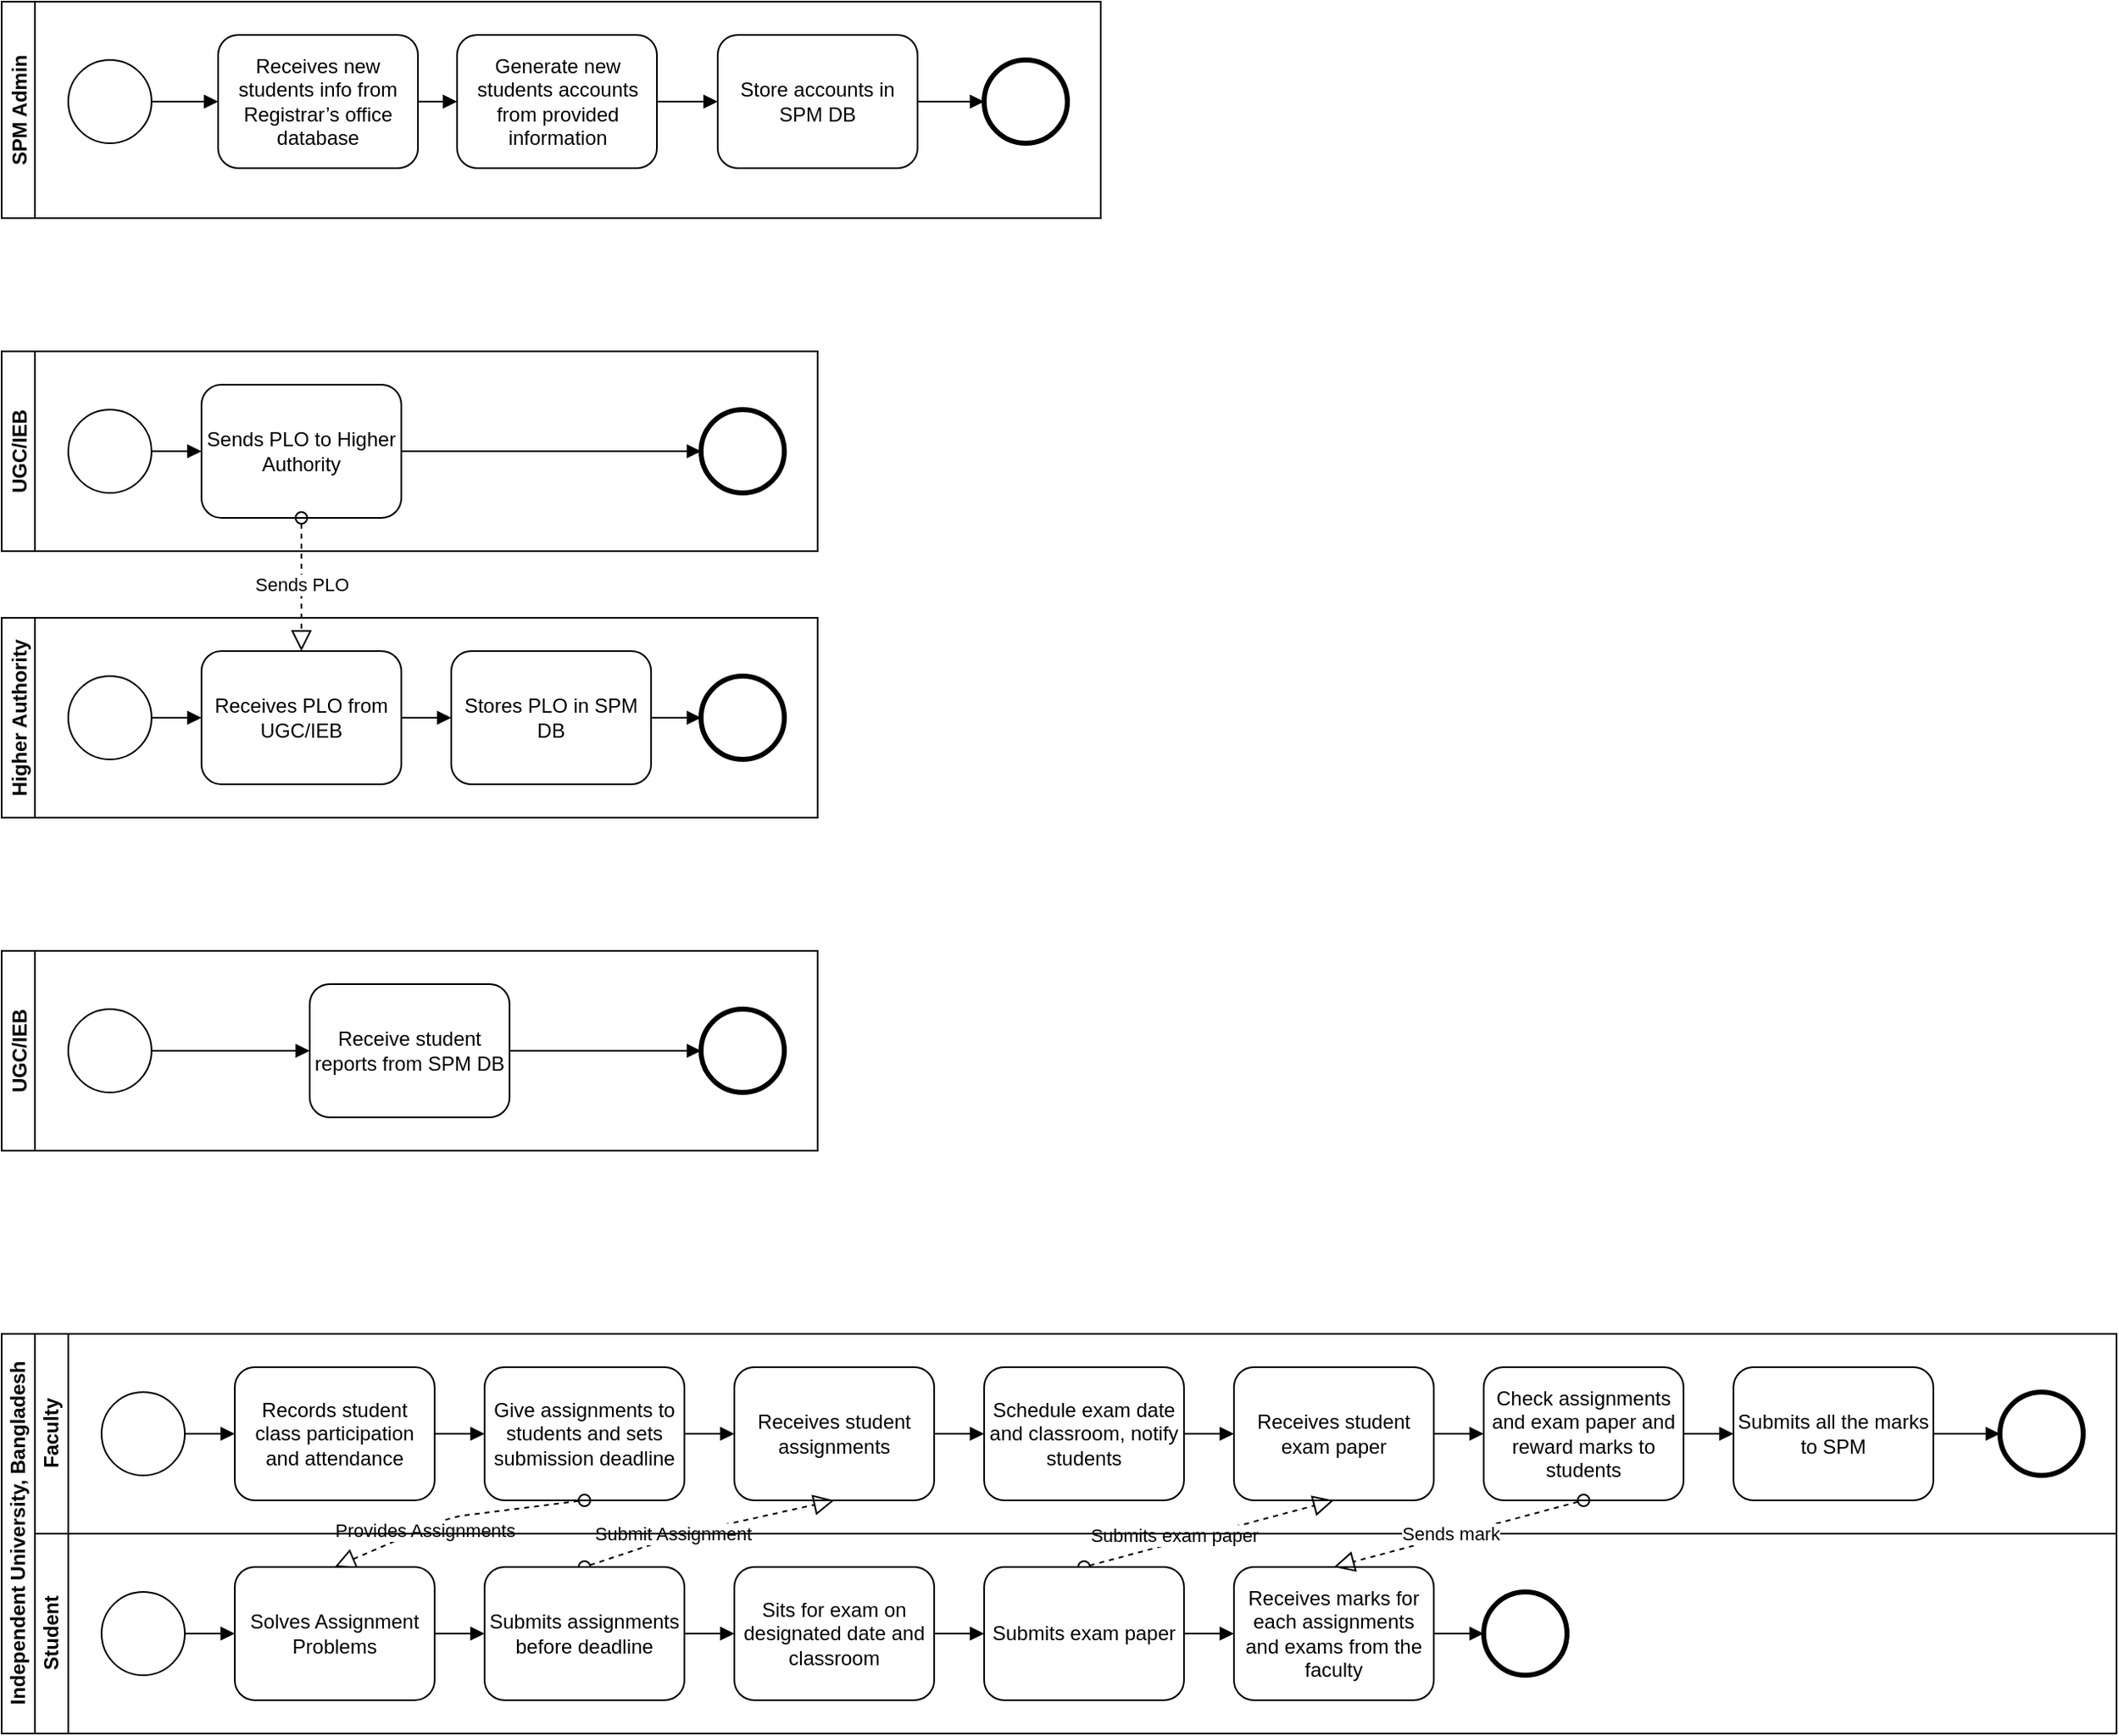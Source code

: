 <mxfile version="14.5.6" type="device"><diagram id="prtHgNgQTEPvFCAcTncT" name="Page-1"><mxGraphModel dx="1636" dy="878" grid="1" gridSize="10" guides="1" tooltips="1" connect="1" arrows="1" fold="1" page="1" pageScale="1" pageWidth="100" pageHeight="100" math="0" shadow="0"><root><mxCell id="0"/><mxCell id="1" parent="0"/><mxCell id="gC4icJH_TDtJ4S4kmkY1-1" value="SPM Admin" style="swimlane;startSize=20;horizontal=0;" vertex="1" parent="1"><mxGeometry x="120" y="120" width="660" height="130" as="geometry"/></mxCell><mxCell id="gC4icJH_TDtJ4S4kmkY1-2" value="" style="shape=mxgraph.bpmn.shape;html=1;verticalLabelPosition=bottom;labelBackgroundColor=#ffffff;verticalAlign=top;align=center;perimeter=ellipsePerimeter;outlineConnect=0;outline=standard;symbol=general;" vertex="1" parent="gC4icJH_TDtJ4S4kmkY1-1"><mxGeometry x="40" y="35" width="50" height="50" as="geometry"/></mxCell><mxCell id="gC4icJH_TDtJ4S4kmkY1-3" value="&lt;span&gt;Receives new students info from Registrar’s office database&lt;/span&gt;" style="shape=ext;rounded=1;html=1;whiteSpace=wrap;" vertex="1" parent="gC4icJH_TDtJ4S4kmkY1-1"><mxGeometry x="130" y="20" width="120" height="80" as="geometry"/></mxCell><mxCell id="gC4icJH_TDtJ4S4kmkY1-4" value="" style="endArrow=block;endFill=1;endSize=6;html=1;exitX=1;exitY=0.5;exitDx=0;exitDy=0;entryX=0;entryY=0.5;entryDx=0;entryDy=0;" edge="1" parent="gC4icJH_TDtJ4S4kmkY1-1" source="gC4icJH_TDtJ4S4kmkY1-2" target="gC4icJH_TDtJ4S4kmkY1-3"><mxGeometry width="100" relative="1" as="geometry"><mxPoint x="-50" y="-50" as="sourcePoint"/><mxPoint x="100" y="80" as="targetPoint"/></mxGeometry></mxCell><mxCell id="gC4icJH_TDtJ4S4kmkY1-5" value="&lt;span&gt;Generate new students accounts from provided information&lt;/span&gt;" style="shape=ext;rounded=1;html=1;whiteSpace=wrap;" vertex="1" parent="gC4icJH_TDtJ4S4kmkY1-1"><mxGeometry x="273.5" y="20" width="120" height="80" as="geometry"/></mxCell><mxCell id="gC4icJH_TDtJ4S4kmkY1-6" value="" style="endArrow=block;endFill=1;endSize=6;html=1;exitX=1;exitY=0.5;exitDx=0;exitDy=0;entryX=0;entryY=0.5;entryDx=0;entryDy=0;" edge="1" parent="gC4icJH_TDtJ4S4kmkY1-1" source="gC4icJH_TDtJ4S4kmkY1-3" target="gC4icJH_TDtJ4S4kmkY1-5"><mxGeometry width="100" relative="1" as="geometry"><mxPoint x="230" y="90" as="sourcePoint"/><mxPoint x="330" y="90" as="targetPoint"/></mxGeometry></mxCell><mxCell id="gC4icJH_TDtJ4S4kmkY1-8" value="" style="endArrow=block;endFill=1;endSize=6;html=1;exitX=1;exitY=0.5;exitDx=0;exitDy=0;" edge="1" parent="gC4icJH_TDtJ4S4kmkY1-1" source="gC4icJH_TDtJ4S4kmkY1-5" target="gC4icJH_TDtJ4S4kmkY1-10"><mxGeometry width="100" relative="1" as="geometry"><mxPoint x="410" y="160" as="sourcePoint"/><mxPoint x="430" y="140" as="targetPoint"/></mxGeometry></mxCell><mxCell id="gC4icJH_TDtJ4S4kmkY1-10" value="Store accounts in SPM DB" style="shape=ext;rounded=1;html=1;whiteSpace=wrap;" vertex="1" parent="gC4icJH_TDtJ4S4kmkY1-1"><mxGeometry x="430" y="20" width="120" height="80" as="geometry"/></mxCell><mxCell id="gC4icJH_TDtJ4S4kmkY1-9" value="" style="shape=mxgraph.bpmn.shape;html=1;verticalLabelPosition=bottom;labelBackgroundColor=#ffffff;verticalAlign=top;align=center;perimeter=ellipsePerimeter;outlineConnect=0;outline=end;symbol=general;" vertex="1" parent="gC4icJH_TDtJ4S4kmkY1-1"><mxGeometry x="590" y="35" width="50" height="50" as="geometry"/></mxCell><mxCell id="gC4icJH_TDtJ4S4kmkY1-11" value="" style="endArrow=block;endFill=1;endSize=6;html=1;exitX=1;exitY=0.5;exitDx=0;exitDy=0;entryX=0;entryY=0.5;entryDx=0;entryDy=0;" edge="1" parent="gC4icJH_TDtJ4S4kmkY1-1" source="gC4icJH_TDtJ4S4kmkY1-10" target="gC4icJH_TDtJ4S4kmkY1-9"><mxGeometry width="100" relative="1" as="geometry"><mxPoint x="403.5" y="70" as="sourcePoint"/><mxPoint x="440" y="70" as="targetPoint"/></mxGeometry></mxCell><mxCell id="gC4icJH_TDtJ4S4kmkY1-12" value="UGC/IEB" style="swimlane;startSize=20;horizontal=0;" vertex="1" parent="1"><mxGeometry x="120" y="330" width="490" height="120" as="geometry"/></mxCell><mxCell id="gC4icJH_TDtJ4S4kmkY1-16" value="" style="shape=mxgraph.bpmn.shape;html=1;verticalLabelPosition=bottom;labelBackgroundColor=#ffffff;verticalAlign=top;align=center;perimeter=ellipsePerimeter;outlineConnect=0;outline=standard;symbol=general;" vertex="1" parent="gC4icJH_TDtJ4S4kmkY1-12"><mxGeometry x="40" y="35" width="50" height="50" as="geometry"/></mxCell><mxCell id="gC4icJH_TDtJ4S4kmkY1-17" value="Sends PLO to Higher Authority" style="shape=ext;rounded=1;html=1;whiteSpace=wrap;" vertex="1" parent="gC4icJH_TDtJ4S4kmkY1-12"><mxGeometry x="120" y="20" width="120" height="80" as="geometry"/></mxCell><mxCell id="gC4icJH_TDtJ4S4kmkY1-18" value="" style="endArrow=block;endFill=1;endSize=6;html=1;exitX=1;exitY=0.5;exitDx=0;exitDy=0;entryX=0;entryY=0.5;entryDx=0;entryDy=0;" edge="1" parent="gC4icJH_TDtJ4S4kmkY1-12" source="gC4icJH_TDtJ4S4kmkY1-16" target="gC4icJH_TDtJ4S4kmkY1-17"><mxGeometry width="100" relative="1" as="geometry"><mxPoint x="170" y="60" as="sourcePoint"/><mxPoint x="110" y="70" as="targetPoint"/></mxGeometry></mxCell><mxCell id="gC4icJH_TDtJ4S4kmkY1-19" value="" style="shape=mxgraph.bpmn.shape;html=1;verticalLabelPosition=bottom;labelBackgroundColor=#ffffff;verticalAlign=top;align=center;perimeter=ellipsePerimeter;outlineConnect=0;outline=end;symbol=general;" vertex="1" parent="gC4icJH_TDtJ4S4kmkY1-12"><mxGeometry x="420" y="35" width="50" height="50" as="geometry"/></mxCell><mxCell id="gC4icJH_TDtJ4S4kmkY1-20" value="" style="endArrow=block;endFill=1;endSize=6;html=1;exitX=1;exitY=0.5;exitDx=0;exitDy=0;entryX=0;entryY=0.5;entryDx=0;entryDy=0;" edge="1" parent="gC4icJH_TDtJ4S4kmkY1-12" source="gC4icJH_TDtJ4S4kmkY1-17" target="gC4icJH_TDtJ4S4kmkY1-19"><mxGeometry width="100" relative="1" as="geometry"><mxPoint x="120" y="-270" as="sourcePoint"/><mxPoint x="580" y="60" as="targetPoint"/></mxGeometry></mxCell><mxCell id="gC4icJH_TDtJ4S4kmkY1-13" value="Higher Authority" style="swimlane;startSize=20;horizontal=0;" vertex="1" parent="1"><mxGeometry x="120" y="490" width="490" height="120" as="geometry"/></mxCell><mxCell id="gC4icJH_TDtJ4S4kmkY1-21" value="" style="shape=mxgraph.bpmn.shape;html=1;verticalLabelPosition=bottom;labelBackgroundColor=#ffffff;verticalAlign=top;align=center;perimeter=ellipsePerimeter;outlineConnect=0;outline=standard;symbol=general;" vertex="1" parent="gC4icJH_TDtJ4S4kmkY1-13"><mxGeometry x="40" y="35" width="50" height="50" as="geometry"/></mxCell><mxCell id="gC4icJH_TDtJ4S4kmkY1-22" value="" style="endArrow=block;endFill=1;endSize=6;html=1;exitX=1;exitY=0.5;exitDx=0;exitDy=0;entryX=0;entryY=0.5;entryDx=0;entryDy=0;" edge="1" parent="gC4icJH_TDtJ4S4kmkY1-13" source="gC4icJH_TDtJ4S4kmkY1-21" target="gC4icJH_TDtJ4S4kmkY1-23"><mxGeometry width="100" relative="1" as="geometry"><mxPoint x="50" y="-270" as="sourcePoint"/><mxPoint x="120" y="60" as="targetPoint"/></mxGeometry></mxCell><mxCell id="gC4icJH_TDtJ4S4kmkY1-23" value="&lt;span&gt;Receives PLO from UGC/IEB &lt;/span&gt;" style="shape=ext;rounded=1;html=1;whiteSpace=wrap;" vertex="1" parent="gC4icJH_TDtJ4S4kmkY1-13"><mxGeometry x="120" y="20" width="120" height="80" as="geometry"/></mxCell><mxCell id="gC4icJH_TDtJ4S4kmkY1-26" value="" style="endArrow=block;endFill=1;endSize=6;html=1;exitX=1;exitY=0.5;exitDx=0;exitDy=0;entryX=0;entryY=0.5;entryDx=0;entryDy=0;" edge="1" parent="gC4icJH_TDtJ4S4kmkY1-13" target="gC4icJH_TDtJ4S4kmkY1-27"><mxGeometry width="100" relative="1" as="geometry"><mxPoint x="240" y="60.0" as="sourcePoint"/><mxPoint x="150" y="-430" as="targetPoint"/></mxGeometry></mxCell><mxCell id="gC4icJH_TDtJ4S4kmkY1-27" value="Stores PLO in SPM DB" style="shape=ext;rounded=1;html=1;whiteSpace=wrap;" vertex="1" parent="gC4icJH_TDtJ4S4kmkY1-13"><mxGeometry x="270" y="20" width="120" height="80" as="geometry"/></mxCell><mxCell id="gC4icJH_TDtJ4S4kmkY1-29" value="" style="shape=mxgraph.bpmn.shape;html=1;verticalLabelPosition=bottom;labelBackgroundColor=#ffffff;verticalAlign=top;align=center;perimeter=ellipsePerimeter;outlineConnect=0;outline=end;symbol=general;" vertex="1" parent="gC4icJH_TDtJ4S4kmkY1-13"><mxGeometry x="420" y="35" width="50" height="50" as="geometry"/></mxCell><mxCell id="gC4icJH_TDtJ4S4kmkY1-30" value="" style="endArrow=block;endFill=1;endSize=6;html=1;exitX=1;exitY=0.5;exitDx=0;exitDy=0;entryX=0;entryY=0.5;entryDx=0;entryDy=0;" edge="1" parent="gC4icJH_TDtJ4S4kmkY1-13" target="gC4icJH_TDtJ4S4kmkY1-29" source="gC4icJH_TDtJ4S4kmkY1-27"><mxGeometry width="100" relative="1" as="geometry"><mxPoint x="260" y="65" as="sourcePoint"/><mxPoint x="480" y="-265" as="targetPoint"/></mxGeometry></mxCell><mxCell id="gC4icJH_TDtJ4S4kmkY1-24" value="" style="startArrow=oval;startFill=0;startSize=7;endArrow=block;endFill=0;endSize=10;dashed=1;html=1;exitX=0.5;exitY=1;exitDx=0;exitDy=0;entryX=0.5;entryY=0;entryDx=0;entryDy=0;" edge="1" parent="1" source="gC4icJH_TDtJ4S4kmkY1-17" target="gC4icJH_TDtJ4S4kmkY1-23"><mxGeometry width="100" relative="1" as="geometry"><mxPoint x="300" y="470" as="sourcePoint"/><mxPoint x="400" y="470" as="targetPoint"/></mxGeometry></mxCell><mxCell id="gC4icJH_TDtJ4S4kmkY1-25" value="Sends PLO" style="edgeLabel;html=1;align=center;verticalAlign=middle;resizable=0;points=[];" vertex="1" connectable="0" parent="gC4icJH_TDtJ4S4kmkY1-24"><mxGeometry x="0.256" relative="1" as="geometry"><mxPoint y="-10.34" as="offset"/></mxGeometry></mxCell><mxCell id="gC4icJH_TDtJ4S4kmkY1-36" value="UGC/IEB" style="swimlane;startSize=20;horizontal=0;" vertex="1" parent="1"><mxGeometry x="120" y="690" width="490" height="120" as="geometry"/></mxCell><mxCell id="gC4icJH_TDtJ4S4kmkY1-37" value="" style="shape=mxgraph.bpmn.shape;html=1;verticalLabelPosition=bottom;labelBackgroundColor=#ffffff;verticalAlign=top;align=center;perimeter=ellipsePerimeter;outlineConnect=0;outline=standard;symbol=general;" vertex="1" parent="gC4icJH_TDtJ4S4kmkY1-36"><mxGeometry x="40" y="35" width="50" height="50" as="geometry"/></mxCell><mxCell id="gC4icJH_TDtJ4S4kmkY1-38" value="" style="endArrow=block;endFill=1;endSize=6;html=1;exitX=1;exitY=0.5;exitDx=0;exitDy=0;entryX=0;entryY=0.5;entryDx=0;entryDy=0;" edge="1" parent="gC4icJH_TDtJ4S4kmkY1-36" source="gC4icJH_TDtJ4S4kmkY1-37" target="gC4icJH_TDtJ4S4kmkY1-41"><mxGeometry width="100" relative="1" as="geometry"><mxPoint x="-70" y="-770" as="sourcePoint"/><mxPoint x="120" y="60.0" as="targetPoint"/></mxGeometry></mxCell><mxCell id="gC4icJH_TDtJ4S4kmkY1-41" value="&lt;p&gt;&lt;span&gt;Receive student reports from SPM DB&lt;/span&gt;&lt;/p&gt;" style="shape=ext;rounded=1;html=1;whiteSpace=wrap;" vertex="1" parent="gC4icJH_TDtJ4S4kmkY1-36"><mxGeometry x="185" y="20" width="120" height="80" as="geometry"/></mxCell><mxCell id="gC4icJH_TDtJ4S4kmkY1-42" value="" style="shape=mxgraph.bpmn.shape;html=1;verticalLabelPosition=bottom;labelBackgroundColor=#ffffff;verticalAlign=top;align=center;perimeter=ellipsePerimeter;outlineConnect=0;outline=end;symbol=general;" vertex="1" parent="gC4icJH_TDtJ4S4kmkY1-36"><mxGeometry x="420" y="35" width="50" height="50" as="geometry"/></mxCell><mxCell id="gC4icJH_TDtJ4S4kmkY1-43" value="" style="endArrow=block;endFill=1;endSize=6;html=1;exitX=1;exitY=0.5;exitDx=0;exitDy=0;entryX=0;entryY=0.5;entryDx=0;entryDy=0;" edge="1" parent="gC4icJH_TDtJ4S4kmkY1-36" source="gC4icJH_TDtJ4S4kmkY1-41" target="gC4icJH_TDtJ4S4kmkY1-42"><mxGeometry width="100" relative="1" as="geometry"><mxPoint x="140" y="-435" as="sourcePoint"/><mxPoint x="360" y="-765" as="targetPoint"/></mxGeometry></mxCell><mxCell id="gC4icJH_TDtJ4S4kmkY1-53" value="Independent University, Bangladesh" style="swimlane;html=1;childLayout=stackLayout;resizeParent=1;resizeParentMax=0;horizontal=0;startSize=20;horizontalStack=0;" vertex="1" parent="1"><mxGeometry x="120" y="920" width="1270" height="240" as="geometry"/></mxCell><mxCell id="gC4icJH_TDtJ4S4kmkY1-54" value="Faculty" style="swimlane;html=1;startSize=20;horizontal=0;" vertex="1" parent="gC4icJH_TDtJ4S4kmkY1-53"><mxGeometry x="20" width="1250" height="120" as="geometry"/></mxCell><mxCell id="gC4icJH_TDtJ4S4kmkY1-57" value="" style="shape=mxgraph.bpmn.shape;html=1;verticalLabelPosition=bottom;labelBackgroundColor=#ffffff;verticalAlign=top;align=center;perimeter=ellipsePerimeter;outlineConnect=0;outline=standard;symbol=general;" vertex="1" parent="gC4icJH_TDtJ4S4kmkY1-54"><mxGeometry x="40" y="35" width="50" height="50" as="geometry"/></mxCell><mxCell id="gC4icJH_TDtJ4S4kmkY1-59" value="Records student class participation and attendance" style="shape=ext;rounded=1;html=1;whiteSpace=wrap;" vertex="1" parent="gC4icJH_TDtJ4S4kmkY1-54"><mxGeometry x="120" y="20" width="120" height="80" as="geometry"/></mxCell><mxCell id="gC4icJH_TDtJ4S4kmkY1-61" value="" style="endArrow=block;endFill=1;endSize=6;html=1;exitX=1;exitY=0.5;exitDx=0;exitDy=0;entryX=0;entryY=0.5;entryDx=0;entryDy=0;" edge="1" parent="gC4icJH_TDtJ4S4kmkY1-54" source="gC4icJH_TDtJ4S4kmkY1-57" target="gC4icJH_TDtJ4S4kmkY1-59"><mxGeometry width="100" relative="1" as="geometry"><mxPoint x="120" y="160" as="sourcePoint"/><mxPoint x="220" y="160" as="targetPoint"/></mxGeometry></mxCell><mxCell id="gC4icJH_TDtJ4S4kmkY1-62" value="Give assignments to students and sets submission deadline" style="shape=ext;rounded=1;html=1;whiteSpace=wrap;" vertex="1" parent="gC4icJH_TDtJ4S4kmkY1-54"><mxGeometry x="270" y="20" width="120" height="80" as="geometry"/></mxCell><mxCell id="gC4icJH_TDtJ4S4kmkY1-63" value="" style="endArrow=block;endFill=1;endSize=6;html=1;exitX=1;exitY=0.5;exitDx=0;exitDy=0;entryX=0;entryY=0.5;entryDx=0;entryDy=0;" edge="1" parent="gC4icJH_TDtJ4S4kmkY1-54" source="gC4icJH_TDtJ4S4kmkY1-59" target="gC4icJH_TDtJ4S4kmkY1-62"><mxGeometry width="100" relative="1" as="geometry"><mxPoint x="250" y="70" as="sourcePoint"/><mxPoint x="350" y="70" as="targetPoint"/></mxGeometry></mxCell><mxCell id="gC4icJH_TDtJ4S4kmkY1-64" value="Receives student assignments" style="shape=ext;rounded=1;html=1;whiteSpace=wrap;" vertex="1" parent="gC4icJH_TDtJ4S4kmkY1-54"><mxGeometry x="420" y="20" width="120" height="80" as="geometry"/></mxCell><mxCell id="gC4icJH_TDtJ4S4kmkY1-65" value="" style="endArrow=block;endFill=1;endSize=6;html=1;exitX=1;exitY=0.5;exitDx=0;exitDy=0;entryX=0;entryY=0.5;entryDx=0;entryDy=0;" edge="1" parent="gC4icJH_TDtJ4S4kmkY1-54" source="gC4icJH_TDtJ4S4kmkY1-62" target="gC4icJH_TDtJ4S4kmkY1-64"><mxGeometry width="100" relative="1" as="geometry"><mxPoint x="410" y="170" as="sourcePoint"/><mxPoint x="510" y="170" as="targetPoint"/></mxGeometry></mxCell><mxCell id="gC4icJH_TDtJ4S4kmkY1-76" value="" style="endArrow=block;endFill=1;endSize=6;html=1;exitX=1;exitY=0.5;exitDx=0;exitDy=0;entryX=0;entryY=0.5;entryDx=0;entryDy=0;" edge="1" parent="gC4icJH_TDtJ4S4kmkY1-54" source="gC4icJH_TDtJ4S4kmkY1-64" target="gC4icJH_TDtJ4S4kmkY1-77"><mxGeometry width="100" relative="1" as="geometry"><mxPoint x="510" y="110" as="sourcePoint"/><mxPoint x="610" y="110" as="targetPoint"/></mxGeometry></mxCell><mxCell id="gC4icJH_TDtJ4S4kmkY1-77" value="Schedule exam date and classroom, notify students" style="shape=ext;rounded=1;html=1;whiteSpace=wrap;" vertex="1" parent="gC4icJH_TDtJ4S4kmkY1-54"><mxGeometry x="570" y="20" width="120" height="80" as="geometry"/></mxCell><mxCell id="gC4icJH_TDtJ4S4kmkY1-87" value="Receives student exam paper" style="shape=ext;rounded=1;html=1;whiteSpace=wrap;" vertex="1" parent="gC4icJH_TDtJ4S4kmkY1-54"><mxGeometry x="720" y="20" width="120" height="80" as="geometry"/></mxCell><mxCell id="gC4icJH_TDtJ4S4kmkY1-88" value="" style="endArrow=block;endFill=1;endSize=6;html=1;exitX=1;exitY=0.5;exitDx=0;exitDy=0;entryX=0;entryY=0.5;entryDx=0;entryDy=0;" edge="1" parent="gC4icJH_TDtJ4S4kmkY1-54" source="gC4icJH_TDtJ4S4kmkY1-77" target="gC4icJH_TDtJ4S4kmkY1-87"><mxGeometry width="100" relative="1" as="geometry"><mxPoint x="690" y="70" as="sourcePoint"/><mxPoint x="790" y="70" as="targetPoint"/></mxGeometry></mxCell><mxCell id="gC4icJH_TDtJ4S4kmkY1-89" value="Check assignments and exam paper and reward marks to students" style="shape=ext;rounded=1;html=1;whiteSpace=wrap;" vertex="1" parent="gC4icJH_TDtJ4S4kmkY1-54"><mxGeometry x="870" y="20" width="120" height="80" as="geometry"/></mxCell><mxCell id="gC4icJH_TDtJ4S4kmkY1-90" value="" style="endArrow=block;endFill=1;endSize=6;html=1;exitX=1;exitY=0.5;exitDx=0;exitDy=0;entryX=0;entryY=0.5;entryDx=0;entryDy=0;" edge="1" parent="gC4icJH_TDtJ4S4kmkY1-54" source="gC4icJH_TDtJ4S4kmkY1-87" target="gC4icJH_TDtJ4S4kmkY1-89"><mxGeometry width="100" relative="1" as="geometry"><mxPoint x="860" y="150" as="sourcePoint"/><mxPoint x="960" y="150" as="targetPoint"/></mxGeometry></mxCell><mxCell id="gC4icJH_TDtJ4S4kmkY1-96" value="Submits all the marks to SPM" style="shape=ext;rounded=1;html=1;whiteSpace=wrap;" vertex="1" parent="gC4icJH_TDtJ4S4kmkY1-54"><mxGeometry x="1020" y="20" width="120" height="80" as="geometry"/></mxCell><mxCell id="gC4icJH_TDtJ4S4kmkY1-97" value="" style="endArrow=block;endFill=1;endSize=6;html=1;exitX=1;exitY=0.5;exitDx=0;exitDy=0;entryX=0;entryY=0.5;entryDx=0;entryDy=0;" edge="1" parent="gC4icJH_TDtJ4S4kmkY1-54" source="gC4icJH_TDtJ4S4kmkY1-89" target="gC4icJH_TDtJ4S4kmkY1-96"><mxGeometry width="100" relative="1" as="geometry"><mxPoint x="1000" y="80" as="sourcePoint"/><mxPoint x="1100" y="80" as="targetPoint"/></mxGeometry></mxCell><mxCell id="gC4icJH_TDtJ4S4kmkY1-98" value="" style="endArrow=block;endFill=1;endSize=6;html=1;exitX=1;exitY=0.5;exitDx=0;exitDy=0;entryX=0;entryY=0.5;entryDx=0;entryDy=0;" edge="1" parent="gC4icJH_TDtJ4S4kmkY1-54" source="gC4icJH_TDtJ4S4kmkY1-96" target="gC4icJH_TDtJ4S4kmkY1-99"><mxGeometry width="100" relative="1" as="geometry"><mxPoint x="1180" y="60" as="sourcePoint"/><mxPoint x="1170" y="80" as="targetPoint"/></mxGeometry></mxCell><mxCell id="gC4icJH_TDtJ4S4kmkY1-99" value="" style="shape=mxgraph.bpmn.shape;html=1;verticalLabelPosition=bottom;labelBackgroundColor=#ffffff;verticalAlign=top;align=center;perimeter=ellipsePerimeter;outlineConnect=0;outline=end;symbol=general;" vertex="1" parent="gC4icJH_TDtJ4S4kmkY1-54"><mxGeometry x="1180" y="35" width="50" height="50" as="geometry"/></mxCell><mxCell id="gC4icJH_TDtJ4S4kmkY1-70" value="" style="startArrow=oval;startFill=0;startSize=7;endArrow=block;endFill=0;endSize=10;dashed=1;html=1;exitX=0.5;exitY=1;exitDx=0;exitDy=0;entryX=0.5;entryY=0;entryDx=0;entryDy=0;" edge="1" parent="gC4icJH_TDtJ4S4kmkY1-53" source="gC4icJH_TDtJ4S4kmkY1-62" target="gC4icJH_TDtJ4S4kmkY1-67"><mxGeometry width="100" relative="1" as="geometry"><mxPoint x="500" y="170" as="sourcePoint"/><mxPoint x="600" y="170" as="targetPoint"/><Array as="points"><mxPoint x="270" y="110"/></Array></mxGeometry></mxCell><mxCell id="gC4icJH_TDtJ4S4kmkY1-71" value="Provides Assignments" style="edgeLabel;html=1;align=center;verticalAlign=middle;resizable=0;points=[];" vertex="1" connectable="0" parent="gC4icJH_TDtJ4S4kmkY1-70"><mxGeometry x="0.256" y="1" relative="1" as="geometry"><mxPoint as="offset"/></mxGeometry></mxCell><mxCell id="gC4icJH_TDtJ4S4kmkY1-74" value="" style="startArrow=oval;startFill=0;startSize=7;endArrow=block;endFill=0;endSize=10;dashed=1;html=1;exitX=0.5;exitY=0;exitDx=0;exitDy=0;entryX=0.5;entryY=1;entryDx=0;entryDy=0;" edge="1" parent="gC4icJH_TDtJ4S4kmkY1-53" source="gC4icJH_TDtJ4S4kmkY1-69" target="gC4icJH_TDtJ4S4kmkY1-64"><mxGeometry width="100" relative="1" as="geometry"><mxPoint x="450" y="180" as="sourcePoint"/><mxPoint x="550" y="180" as="targetPoint"/><Array as="points"><mxPoint x="410" y="120"/></Array></mxGeometry></mxCell><mxCell id="gC4icJH_TDtJ4S4kmkY1-75" value="Submit Assignment" style="edgeLabel;html=1;align=center;verticalAlign=middle;resizable=0;points=[];" vertex="1" connectable="0" parent="gC4icJH_TDtJ4S4kmkY1-74"><mxGeometry x="-0.231" y="-1" relative="1" as="geometry"><mxPoint x="-4.62" y="-1.98" as="offset"/></mxGeometry></mxCell><mxCell id="gC4icJH_TDtJ4S4kmkY1-83" value="" style="startArrow=oval;startFill=0;startSize=7;endArrow=block;endFill=0;endSize=10;dashed=1;html=1;exitX=0.5;exitY=0;exitDx=0;exitDy=0;entryX=0.5;entryY=1;entryDx=0;entryDy=0;" edge="1" parent="gC4icJH_TDtJ4S4kmkY1-53" source="gC4icJH_TDtJ4S4kmkY1-81" target="gC4icJH_TDtJ4S4kmkY1-87"><mxGeometry width="100" relative="1" as="geometry"><mxPoint x="650" y="130" as="sourcePoint"/><mxPoint x="810" y="140" as="targetPoint"/></mxGeometry></mxCell><mxCell id="gC4icJH_TDtJ4S4kmkY1-84" value="Submits exam paper" style="edgeLabel;html=1;align=center;verticalAlign=middle;resizable=0;points=[];" vertex="1" connectable="0" parent="gC4icJH_TDtJ4S4kmkY1-83"><mxGeometry x="-0.279" y="-1" relative="1" as="geometry"><mxPoint x="-1" y="-5.71" as="offset"/></mxGeometry></mxCell><mxCell id="gC4icJH_TDtJ4S4kmkY1-55" value="Student" style="swimlane;html=1;startSize=20;horizontal=0;" vertex="1" parent="gC4icJH_TDtJ4S4kmkY1-53"><mxGeometry x="20" y="120" width="1250" height="120" as="geometry"/></mxCell><mxCell id="gC4icJH_TDtJ4S4kmkY1-66" value="" style="shape=mxgraph.bpmn.shape;html=1;verticalLabelPosition=bottom;labelBackgroundColor=#ffffff;verticalAlign=top;align=center;perimeter=ellipsePerimeter;outlineConnect=0;outline=standard;symbol=general;" vertex="1" parent="gC4icJH_TDtJ4S4kmkY1-55"><mxGeometry x="40" y="35" width="50" height="50" as="geometry"/></mxCell><mxCell id="gC4icJH_TDtJ4S4kmkY1-67" value="Solves Assignment Problems" style="shape=ext;rounded=1;html=1;whiteSpace=wrap;" vertex="1" parent="gC4icJH_TDtJ4S4kmkY1-55"><mxGeometry x="120" y="20" width="120" height="80" as="geometry"/></mxCell><mxCell id="gC4icJH_TDtJ4S4kmkY1-68" value="" style="endArrow=block;endFill=1;endSize=6;html=1;exitX=1;exitY=0.5;exitDx=0;exitDy=0;entryX=0;entryY=0.5;entryDx=0;entryDy=0;" edge="1" parent="gC4icJH_TDtJ4S4kmkY1-55" source="gC4icJH_TDtJ4S4kmkY1-66" target="gC4icJH_TDtJ4S4kmkY1-67"><mxGeometry width="100" relative="1" as="geometry"><mxPoint x="290" y="-140" as="sourcePoint"/><mxPoint x="390" y="-140" as="targetPoint"/></mxGeometry></mxCell><mxCell id="gC4icJH_TDtJ4S4kmkY1-69" value="Submits assignments before deadline" style="shape=ext;rounded=1;html=1;whiteSpace=wrap;" vertex="1" parent="gC4icJH_TDtJ4S4kmkY1-55"><mxGeometry x="270" y="20" width="120" height="80" as="geometry"/></mxCell><mxCell id="gC4icJH_TDtJ4S4kmkY1-73" value="" style="endArrow=block;endFill=1;endSize=6;html=1;exitX=1;exitY=0.5;exitDx=0;exitDy=0;entryX=0;entryY=0.5;entryDx=0;entryDy=0;" edge="1" parent="gC4icJH_TDtJ4S4kmkY1-55" source="gC4icJH_TDtJ4S4kmkY1-67" target="gC4icJH_TDtJ4S4kmkY1-69"><mxGeometry width="100" relative="1" as="geometry"><mxPoint x="250" y="60" as="sourcePoint"/><mxPoint x="260" y="40" as="targetPoint"/></mxGeometry></mxCell><mxCell id="gC4icJH_TDtJ4S4kmkY1-78" value="Sits for exam on designated date and classroom" style="shape=ext;rounded=1;html=1;whiteSpace=wrap;" vertex="1" parent="gC4icJH_TDtJ4S4kmkY1-55"><mxGeometry x="420" y="20" width="120" height="80" as="geometry"/></mxCell><mxCell id="gC4icJH_TDtJ4S4kmkY1-80" value="" style="endArrow=block;endFill=1;endSize=6;html=1;exitX=1;exitY=0.5;exitDx=0;exitDy=0;entryX=0;entryY=0.5;entryDx=0;entryDy=0;" edge="1" parent="gC4icJH_TDtJ4S4kmkY1-55" source="gC4icJH_TDtJ4S4kmkY1-69" target="gC4icJH_TDtJ4S4kmkY1-78"><mxGeometry width="100" relative="1" as="geometry"><mxPoint x="420" y="70" as="sourcePoint"/><mxPoint x="520" y="70" as="targetPoint"/></mxGeometry></mxCell><mxCell id="gC4icJH_TDtJ4S4kmkY1-81" value="Submits exam paper" style="shape=ext;rounded=1;html=1;whiteSpace=wrap;" vertex="1" parent="gC4icJH_TDtJ4S4kmkY1-55"><mxGeometry x="570" y="20" width="120" height="80" as="geometry"/></mxCell><mxCell id="gC4icJH_TDtJ4S4kmkY1-82" value="" style="endArrow=block;endFill=1;endSize=6;html=1;exitX=1;exitY=0.5;exitDx=0;exitDy=0;entryX=0;entryY=0.5;entryDx=0;entryDy=0;" edge="1" parent="gC4icJH_TDtJ4S4kmkY1-55" target="gC4icJH_TDtJ4S4kmkY1-81"><mxGeometry width="100" relative="1" as="geometry"><mxPoint x="540" y="60" as="sourcePoint"/><mxPoint x="530" y="-970" as="targetPoint"/></mxGeometry></mxCell><mxCell id="gC4icJH_TDtJ4S4kmkY1-86" value="" style="endArrow=block;endFill=1;endSize=6;html=1;exitX=1;exitY=0.5;exitDx=0;exitDy=0;entryX=0;entryY=0.5;entryDx=0;entryDy=0;" edge="1" parent="gC4icJH_TDtJ4S4kmkY1-55" source="gC4icJH_TDtJ4S4kmkY1-81" target="gC4icJH_TDtJ4S4kmkY1-91"><mxGeometry width="100" relative="1" as="geometry"><mxPoint x="700" y="100" as="sourcePoint"/><mxPoint x="720.0" y="60" as="targetPoint"/></mxGeometry></mxCell><mxCell id="gC4icJH_TDtJ4S4kmkY1-91" value="Receives marks for each assignments and exams from the faculty" style="shape=ext;rounded=1;html=1;whiteSpace=wrap;" vertex="1" parent="gC4icJH_TDtJ4S4kmkY1-55"><mxGeometry x="720" y="20" width="120" height="80" as="geometry"/></mxCell><mxCell id="gC4icJH_TDtJ4S4kmkY1-94" value="" style="shape=mxgraph.bpmn.shape;html=1;verticalLabelPosition=bottom;labelBackgroundColor=#ffffff;verticalAlign=top;align=center;perimeter=ellipsePerimeter;outlineConnect=0;outline=end;symbol=general;" vertex="1" parent="gC4icJH_TDtJ4S4kmkY1-55"><mxGeometry x="870" y="35" width="50" height="50" as="geometry"/></mxCell><mxCell id="gC4icJH_TDtJ4S4kmkY1-95" value="" style="endArrow=block;endFill=1;endSize=6;html=1;exitX=1;exitY=0.5;exitDx=0;exitDy=0;entryX=0;entryY=0.5;entryDx=0;entryDy=0;" edge="1" parent="gC4icJH_TDtJ4S4kmkY1-55" source="gC4icJH_TDtJ4S4kmkY1-91" target="gC4icJH_TDtJ4S4kmkY1-94"><mxGeometry width="100" relative="1" as="geometry"><mxPoint x="850" y="100" as="sourcePoint"/><mxPoint x="950" y="100" as="targetPoint"/></mxGeometry></mxCell><mxCell id="gC4icJH_TDtJ4S4kmkY1-92" value="" style="startArrow=oval;startFill=0;startSize=7;endArrow=block;endFill=0;endSize=10;dashed=1;html=1;exitX=0.5;exitY=1;exitDx=0;exitDy=0;entryX=0.5;entryY=0;entryDx=0;entryDy=0;" edge="1" parent="gC4icJH_TDtJ4S4kmkY1-53" source="gC4icJH_TDtJ4S4kmkY1-89" target="gC4icJH_TDtJ4S4kmkY1-91"><mxGeometry width="100" relative="1" as="geometry"><mxPoint x="910" y="160" as="sourcePoint"/><mxPoint x="1010" y="160" as="targetPoint"/></mxGeometry></mxCell><mxCell id="gC4icJH_TDtJ4S4kmkY1-93" value="Sends mark" style="edgeLabel;html=1;align=center;verticalAlign=middle;resizable=0;points=[];" vertex="1" connectable="0" parent="gC4icJH_TDtJ4S4kmkY1-92"><mxGeometry x="0.284" y="2" relative="1" as="geometry"><mxPoint x="15.56" y="-7.55" as="offset"/></mxGeometry></mxCell></root></mxGraphModel></diagram></mxfile>
